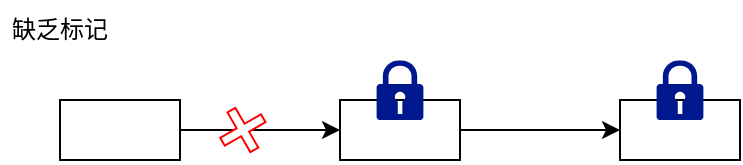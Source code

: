 <mxfile version="27.1.4">
  <diagram name="Page-1" id="ds3T27x99xg8qavNQ4TK">
    <mxGraphModel dx="1147" dy="643" grid="1" gridSize="10" guides="1" tooltips="1" connect="1" arrows="1" fold="1" page="1" pageScale="1" pageWidth="850" pageHeight="1100" math="0" shadow="0">
      <root>
        <mxCell id="0" />
        <mxCell id="1" parent="0" />
        <mxCell id="6m2Imb8p-eKEgnZs0dNI-4" value="" style="edgeStyle=orthogonalEdgeStyle;rounded=0;orthogonalLoop=1;jettySize=auto;html=1;" edge="1" parent="1" source="6m2Imb8p-eKEgnZs0dNI-2" target="6m2Imb8p-eKEgnZs0dNI-3">
          <mxGeometry relative="1" as="geometry" />
        </mxCell>
        <mxCell id="6m2Imb8p-eKEgnZs0dNI-2" value="" style="rounded=0;whiteSpace=wrap;html=1;" vertex="1" parent="1">
          <mxGeometry x="60" y="140" width="60" height="30" as="geometry" />
        </mxCell>
        <mxCell id="6m2Imb8p-eKEgnZs0dNI-6" value="" style="edgeStyle=orthogonalEdgeStyle;rounded=0;orthogonalLoop=1;jettySize=auto;html=1;" edge="1" parent="1" source="6m2Imb8p-eKEgnZs0dNI-3" target="6m2Imb8p-eKEgnZs0dNI-5">
          <mxGeometry relative="1" as="geometry" />
        </mxCell>
        <mxCell id="6m2Imb8p-eKEgnZs0dNI-3" value="" style="rounded=0;whiteSpace=wrap;html=1;" vertex="1" parent="1">
          <mxGeometry x="200" y="140" width="60" height="30" as="geometry" />
        </mxCell>
        <mxCell id="6m2Imb8p-eKEgnZs0dNI-5" value="" style="rounded=0;whiteSpace=wrap;html=1;" vertex="1" parent="1">
          <mxGeometry x="340" y="140" width="60" height="30" as="geometry" />
        </mxCell>
        <mxCell id="6m2Imb8p-eKEgnZs0dNI-16" value="" style="sketch=0;aspect=fixed;pointerEvents=1;shadow=0;dashed=0;html=1;strokeColor=none;labelPosition=center;verticalLabelPosition=bottom;verticalAlign=top;align=center;fillColor=#00188D;shape=mxgraph.mscae.enterprise.lock" vertex="1" parent="1">
          <mxGeometry x="218.3" y="120" width="23.4" height="30" as="geometry" />
        </mxCell>
        <mxCell id="6m2Imb8p-eKEgnZs0dNI-17" value="" style="sketch=0;aspect=fixed;pointerEvents=1;shadow=0;dashed=0;html=1;strokeColor=none;labelPosition=center;verticalLabelPosition=bottom;verticalAlign=top;align=center;fillColor=#00188D;shape=mxgraph.mscae.enterprise.lock" vertex="1" parent="1">
          <mxGeometry x="358.3" y="120" width="23.4" height="30" as="geometry" />
        </mxCell>
        <mxCell id="6m2Imb8p-eKEgnZs0dNI-18" value="" style="shape=cross;whiteSpace=wrap;html=1;rotation=60;strokeColor=#FF0000;" vertex="1" parent="1">
          <mxGeometry x="140" y="143.23" width="22.87" height="23.54" as="geometry" />
        </mxCell>
        <mxCell id="6m2Imb8p-eKEgnZs0dNI-22" value="缺乏标记" style="text;html=1;align=center;verticalAlign=middle;whiteSpace=wrap;rounded=0;" vertex="1" parent="1">
          <mxGeometry x="30" y="90" width="60" height="30" as="geometry" />
        </mxCell>
      </root>
    </mxGraphModel>
  </diagram>
</mxfile>

